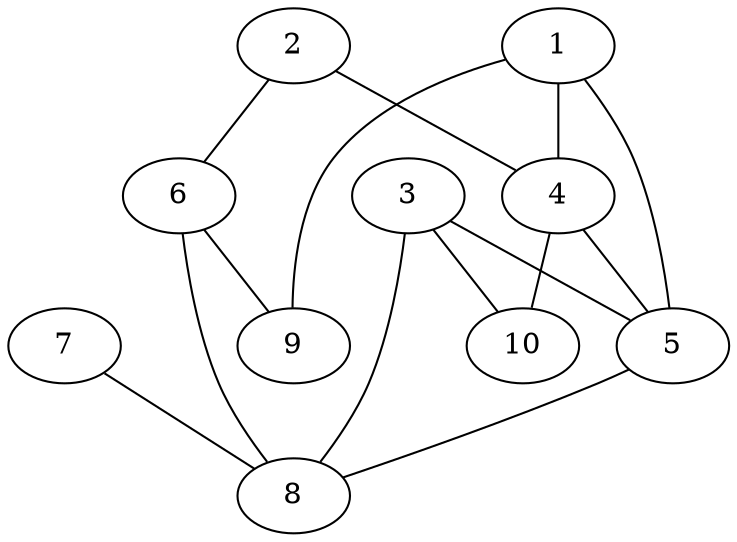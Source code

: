 graph
{
    1 -- 4;
    1 -- 5;
    1 -- 9;
    2 -- 4;
    2 -- 6;
    3 -- 5;
    3 -- 8;
    3 -- 10;
    4 -- 5;
    4 -- 10;
    5 -- 8;
    6 -- 8;
    6 -- 9;
    7 -- 8;
}

